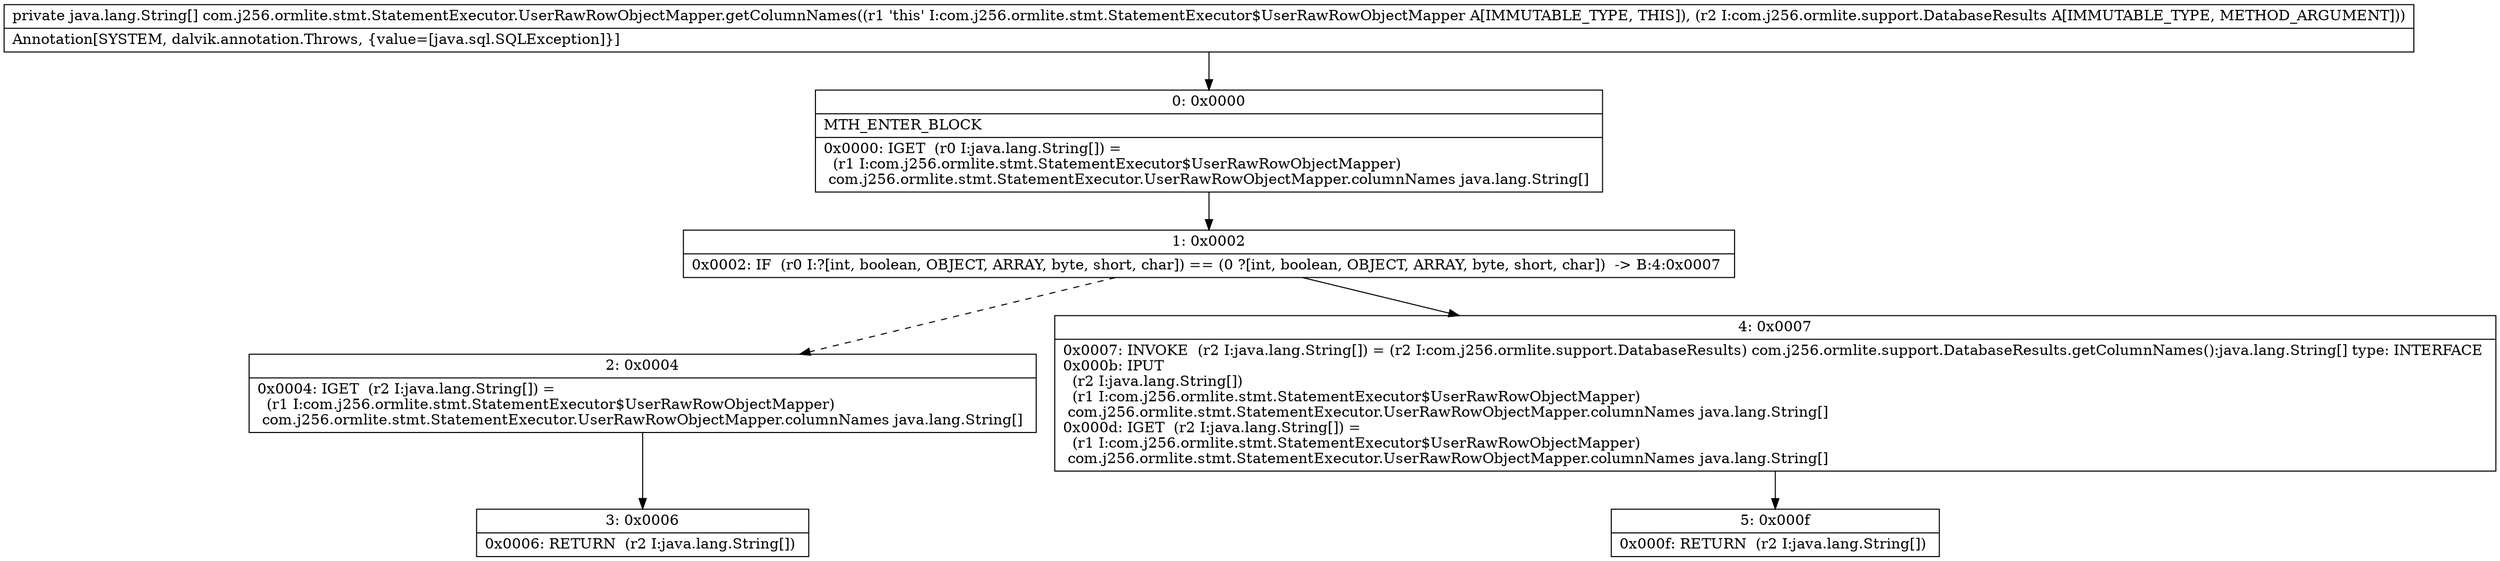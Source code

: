 digraph "CFG forcom.j256.ormlite.stmt.StatementExecutor.UserRawRowObjectMapper.getColumnNames(Lcom\/j256\/ormlite\/support\/DatabaseResults;)[Ljava\/lang\/String;" {
Node_0 [shape=record,label="{0\:\ 0x0000|MTH_ENTER_BLOCK\l|0x0000: IGET  (r0 I:java.lang.String[]) = \l  (r1 I:com.j256.ormlite.stmt.StatementExecutor$UserRawRowObjectMapper)\l com.j256.ormlite.stmt.StatementExecutor.UserRawRowObjectMapper.columnNames java.lang.String[] \l}"];
Node_1 [shape=record,label="{1\:\ 0x0002|0x0002: IF  (r0 I:?[int, boolean, OBJECT, ARRAY, byte, short, char]) == (0 ?[int, boolean, OBJECT, ARRAY, byte, short, char])  \-\> B:4:0x0007 \l}"];
Node_2 [shape=record,label="{2\:\ 0x0004|0x0004: IGET  (r2 I:java.lang.String[]) = \l  (r1 I:com.j256.ormlite.stmt.StatementExecutor$UserRawRowObjectMapper)\l com.j256.ormlite.stmt.StatementExecutor.UserRawRowObjectMapper.columnNames java.lang.String[] \l}"];
Node_3 [shape=record,label="{3\:\ 0x0006|0x0006: RETURN  (r2 I:java.lang.String[]) \l}"];
Node_4 [shape=record,label="{4\:\ 0x0007|0x0007: INVOKE  (r2 I:java.lang.String[]) = (r2 I:com.j256.ormlite.support.DatabaseResults) com.j256.ormlite.support.DatabaseResults.getColumnNames():java.lang.String[] type: INTERFACE \l0x000b: IPUT  \l  (r2 I:java.lang.String[])\l  (r1 I:com.j256.ormlite.stmt.StatementExecutor$UserRawRowObjectMapper)\l com.j256.ormlite.stmt.StatementExecutor.UserRawRowObjectMapper.columnNames java.lang.String[] \l0x000d: IGET  (r2 I:java.lang.String[]) = \l  (r1 I:com.j256.ormlite.stmt.StatementExecutor$UserRawRowObjectMapper)\l com.j256.ormlite.stmt.StatementExecutor.UserRawRowObjectMapper.columnNames java.lang.String[] \l}"];
Node_5 [shape=record,label="{5\:\ 0x000f|0x000f: RETURN  (r2 I:java.lang.String[]) \l}"];
MethodNode[shape=record,label="{private java.lang.String[] com.j256.ormlite.stmt.StatementExecutor.UserRawRowObjectMapper.getColumnNames((r1 'this' I:com.j256.ormlite.stmt.StatementExecutor$UserRawRowObjectMapper A[IMMUTABLE_TYPE, THIS]), (r2 I:com.j256.ormlite.support.DatabaseResults A[IMMUTABLE_TYPE, METHOD_ARGUMENT]))  | Annotation[SYSTEM, dalvik.annotation.Throws, \{value=[java.sql.SQLException]\}]\l}"];
MethodNode -> Node_0;
Node_0 -> Node_1;
Node_1 -> Node_2[style=dashed];
Node_1 -> Node_4;
Node_2 -> Node_3;
Node_4 -> Node_5;
}

